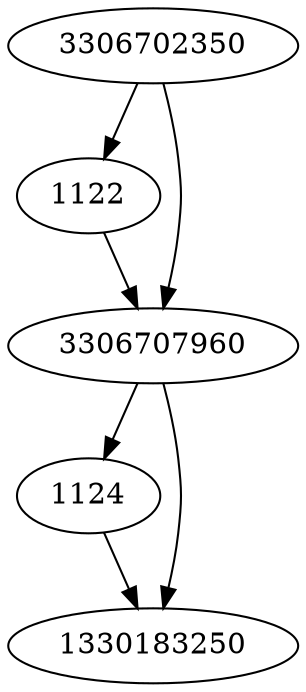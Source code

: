 strict digraph  {
1122;
1124;
3306702350;
1330183250;
3306707960;
1122 -> 3306707960;
1124 -> 1330183250;
3306702350 -> 3306707960;
3306702350 -> 1122;
3306707960 -> 1330183250;
3306707960 -> 1124;
}
